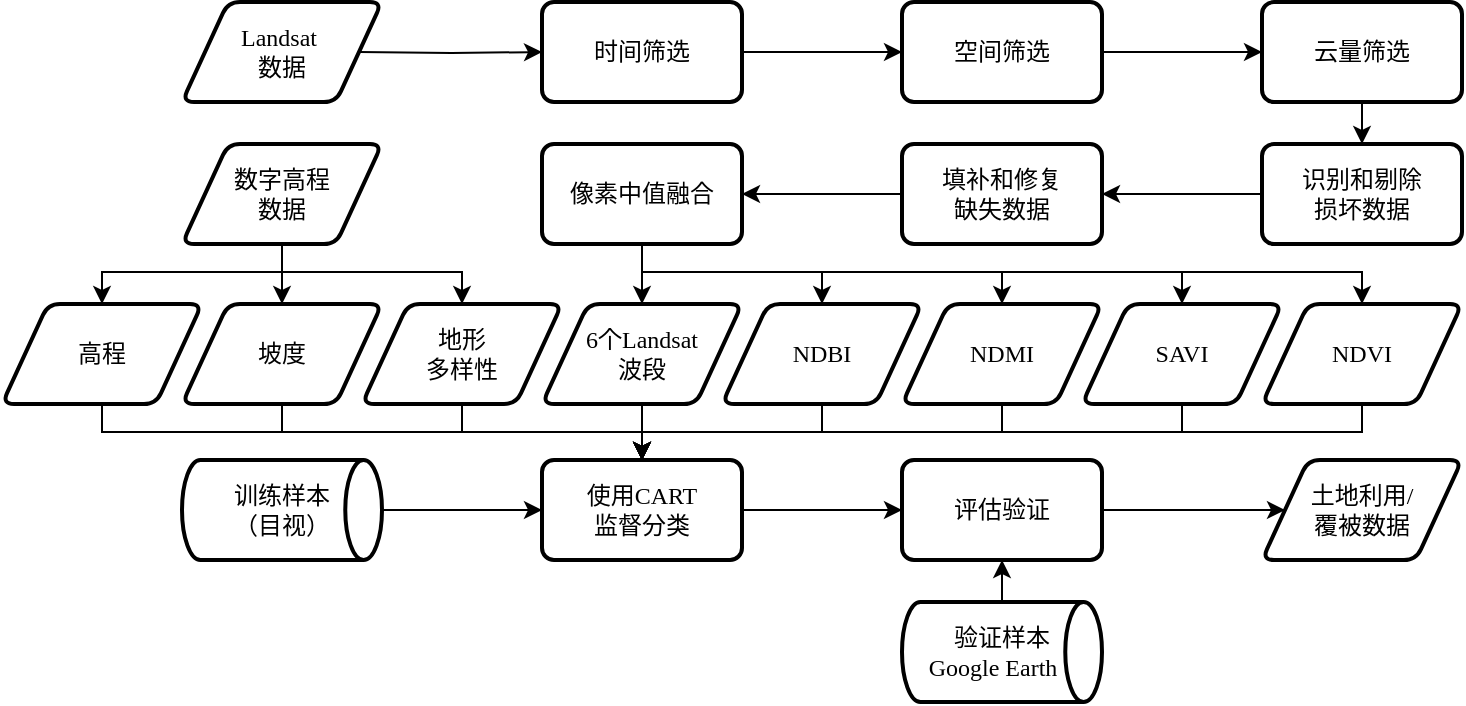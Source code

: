 <mxfile version="14.1.9" type="github">
  <diagram id="pGaFkSHWbdRfJyJO5Q44" name="第 1 页">
    <mxGraphModel dx="1422" dy="794" grid="1" gridSize="10" guides="1" tooltips="1" connect="1" arrows="1" fold="1" page="1" pageScale="1" pageWidth="827" pageHeight="1169" math="0" shadow="0">
      <root>
        <mxCell id="0" />
        <mxCell id="1" parent="0" />
        <mxCell id="_yA68OuDmy-Ng3YbG56l-4" value="" style="edgeStyle=orthogonalEdgeStyle;rounded=0;orthogonalLoop=1;jettySize=auto;html=1;fontFamily=Times New Roman;fontSize=12;" parent="1" target="_yA68OuDmy-Ng3YbG56l-3" edge="1">
          <mxGeometry relative="1" as="geometry">
            <mxPoint x="198.5" y="100" as="sourcePoint" />
          </mxGeometry>
        </mxCell>
        <mxCell id="_yA68OuDmy-Ng3YbG56l-6" value="" style="edgeStyle=orthogonalEdgeStyle;rounded=0;orthogonalLoop=1;jettySize=auto;html=1;fontFamily=Times New Roman;fontSize=12;" parent="1" source="_yA68OuDmy-Ng3YbG56l-3" target="_yA68OuDmy-Ng3YbG56l-5" edge="1">
          <mxGeometry relative="1" as="geometry" />
        </mxCell>
        <mxCell id="_yA68OuDmy-Ng3YbG56l-3" value="时间筛选" style="whiteSpace=wrap;html=1;rounded=1;strokeWidth=2;arcSize=12;fontFamily=Times New Roman;fontSize=12;" parent="1" vertex="1">
          <mxGeometry x="290" y="75" width="100" height="50" as="geometry" />
        </mxCell>
        <mxCell id="_yA68OuDmy-Ng3YbG56l-8" value="" style="edgeStyle=orthogonalEdgeStyle;rounded=0;orthogonalLoop=1;jettySize=auto;html=1;fontFamily=Times New Roman;fontSize=12;" parent="1" source="_yA68OuDmy-Ng3YbG56l-5" target="_yA68OuDmy-Ng3YbG56l-7" edge="1">
          <mxGeometry relative="1" as="geometry" />
        </mxCell>
        <mxCell id="_yA68OuDmy-Ng3YbG56l-5" value="空间筛选" style="whiteSpace=wrap;html=1;rounded=1;strokeWidth=2;arcSize=12;fontFamily=Times New Roman;fontSize=12;" parent="1" vertex="1">
          <mxGeometry x="470" y="75" width="100" height="50" as="geometry" />
        </mxCell>
        <mxCell id="_yA68OuDmy-Ng3YbG56l-10" value="" style="edgeStyle=orthogonalEdgeStyle;rounded=0;orthogonalLoop=1;jettySize=auto;html=1;fontFamily=Times New Roman;fontSize=12;" parent="1" source="_yA68OuDmy-Ng3YbG56l-7" target="_yA68OuDmy-Ng3YbG56l-9" edge="1">
          <mxGeometry relative="1" as="geometry" />
        </mxCell>
        <mxCell id="_yA68OuDmy-Ng3YbG56l-7" value="云量筛选" style="whiteSpace=wrap;html=1;rounded=1;strokeWidth=2;arcSize=12;fontFamily=Times New Roman;fontSize=12;" parent="1" vertex="1">
          <mxGeometry x="650.0" y="75" width="100" height="50" as="geometry" />
        </mxCell>
        <mxCell id="5aYcWP2SZ2h7RbIayeAb-2" style="edgeStyle=orthogonalEdgeStyle;rounded=0;orthogonalLoop=1;jettySize=auto;html=1;entryX=1;entryY=0.5;entryDx=0;entryDy=0;fontFamily=Times New Roman;fontSize=12;" parent="1" source="_yA68OuDmy-Ng3YbG56l-9" target="_yA68OuDmy-Ng3YbG56l-11" edge="1">
          <mxGeometry relative="1" as="geometry" />
        </mxCell>
        <mxCell id="_yA68OuDmy-Ng3YbG56l-9" value="识别和剔除&lt;br style=&quot;font-size: 12px;&quot;&gt;损坏数据" style="whiteSpace=wrap;html=1;rounded=1;strokeWidth=2;arcSize=12;fontFamily=Times New Roman;fontSize=12;" parent="1" vertex="1">
          <mxGeometry x="650" y="146" width="100" height="50" as="geometry" />
        </mxCell>
        <mxCell id="_yA68OuDmy-Ng3YbG56l-14" value="" style="edgeStyle=orthogonalEdgeStyle;rounded=0;orthogonalLoop=1;jettySize=auto;html=1;fontFamily=Times New Roman;fontSize=12;" parent="1" source="_yA68OuDmy-Ng3YbG56l-11" target="_yA68OuDmy-Ng3YbG56l-13" edge="1">
          <mxGeometry relative="1" as="geometry" />
        </mxCell>
        <mxCell id="_yA68OuDmy-Ng3YbG56l-11" value="填补和修复&lt;br style=&quot;font-size: 12px;&quot;&gt;缺失数据" style="whiteSpace=wrap;html=1;rounded=1;strokeWidth=2;arcSize=12;fontFamily=Times New Roman;fontSize=12;" parent="1" vertex="1">
          <mxGeometry x="470" y="146" width="100" height="50" as="geometry" />
        </mxCell>
        <mxCell id="_yA68OuDmy-Ng3YbG56l-43" style="edgeStyle=orthogonalEdgeStyle;rounded=0;orthogonalLoop=1;jettySize=auto;html=1;entryX=0.5;entryY=0;entryDx=0;entryDy=0;fontFamily=Times New Roman;fontSize=12;" parent="1" source="_yA68OuDmy-Ng3YbG56l-13" target="_yA68OuDmy-Ng3YbG56l-19" edge="1">
          <mxGeometry relative="1" as="geometry" />
        </mxCell>
        <mxCell id="_yA68OuDmy-Ng3YbG56l-44" style="edgeStyle=orthogonalEdgeStyle;rounded=0;orthogonalLoop=1;jettySize=auto;html=1;entryX=0.5;entryY=0;entryDx=0;entryDy=0;fontFamily=Times New Roman;fontSize=12;" parent="1" source="_yA68OuDmy-Ng3YbG56l-13" target="_yA68OuDmy-Ng3YbG56l-20" edge="1">
          <mxGeometry relative="1" as="geometry">
            <Array as="points">
              <mxPoint x="340" y="210" />
              <mxPoint x="430" y="210" />
            </Array>
          </mxGeometry>
        </mxCell>
        <mxCell id="_yA68OuDmy-Ng3YbG56l-45" style="edgeStyle=orthogonalEdgeStyle;rounded=0;orthogonalLoop=1;jettySize=auto;html=1;entryX=0.5;entryY=0;entryDx=0;entryDy=0;fontFamily=Times New Roman;fontSize=12;" parent="1" source="_yA68OuDmy-Ng3YbG56l-13" target="_yA68OuDmy-Ng3YbG56l-21" edge="1">
          <mxGeometry relative="1" as="geometry">
            <Array as="points">
              <mxPoint x="340" y="210" />
              <mxPoint x="520" y="210" />
            </Array>
          </mxGeometry>
        </mxCell>
        <mxCell id="_yA68OuDmy-Ng3YbG56l-46" style="edgeStyle=orthogonalEdgeStyle;rounded=0;orthogonalLoop=1;jettySize=auto;html=1;entryX=0.5;entryY=0;entryDx=0;entryDy=0;fontFamily=Times New Roman;fontSize=12;" parent="1" source="_yA68OuDmy-Ng3YbG56l-13" target="_yA68OuDmy-Ng3YbG56l-22" edge="1">
          <mxGeometry relative="1" as="geometry">
            <Array as="points">
              <mxPoint x="340" y="210" />
              <mxPoint x="610" y="210" />
            </Array>
          </mxGeometry>
        </mxCell>
        <mxCell id="_yA68OuDmy-Ng3YbG56l-47" style="edgeStyle=orthogonalEdgeStyle;rounded=0;orthogonalLoop=1;jettySize=auto;html=1;entryX=0.5;entryY=0;entryDx=0;entryDy=0;fontFamily=Times New Roman;fontSize=12;" parent="1" source="_yA68OuDmy-Ng3YbG56l-13" target="_yA68OuDmy-Ng3YbG56l-23" edge="1">
          <mxGeometry relative="1" as="geometry">
            <Array as="points">
              <mxPoint x="340" y="210" />
              <mxPoint x="700" y="210" />
            </Array>
          </mxGeometry>
        </mxCell>
        <mxCell id="_yA68OuDmy-Ng3YbG56l-13" value="像素中值融合" style="whiteSpace=wrap;html=1;rounded=1;strokeWidth=2;arcSize=12;fontFamily=Times New Roman;fontSize=12;" parent="1" vertex="1">
          <mxGeometry x="290" y="146" width="100" height="50" as="geometry" />
        </mxCell>
        <mxCell id="_yA68OuDmy-Ng3YbG56l-35" style="edgeStyle=orthogonalEdgeStyle;rounded=0;orthogonalLoop=1;jettySize=auto;html=1;entryX=0.5;entryY=0;entryDx=0;entryDy=0;exitX=0.5;exitY=1;exitDx=0;exitDy=0;fontFamily=Times New Roman;fontSize=12;" parent="1" source="_yA68OuDmy-Ng3YbG56l-15" target="_yA68OuDmy-Ng3YbG56l-16" edge="1">
          <mxGeometry relative="1" as="geometry">
            <Array as="points">
              <mxPoint x="160" y="210" />
              <mxPoint x="70" y="210" />
            </Array>
          </mxGeometry>
        </mxCell>
        <mxCell id="_yA68OuDmy-Ng3YbG56l-36" style="edgeStyle=orthogonalEdgeStyle;rounded=0;orthogonalLoop=1;jettySize=auto;html=1;entryX=0.5;entryY=0;entryDx=0;entryDy=0;fontFamily=Times New Roman;fontSize=12;" parent="1" source="_yA68OuDmy-Ng3YbG56l-15" target="_yA68OuDmy-Ng3YbG56l-17" edge="1">
          <mxGeometry relative="1" as="geometry">
            <Array as="points">
              <mxPoint x="160" y="210" />
              <mxPoint x="160" y="210" />
            </Array>
          </mxGeometry>
        </mxCell>
        <mxCell id="_yA68OuDmy-Ng3YbG56l-37" style="edgeStyle=orthogonalEdgeStyle;rounded=0;orthogonalLoop=1;jettySize=auto;html=1;entryX=0.5;entryY=0;entryDx=0;entryDy=0;fontFamily=Times New Roman;fontSize=12;" parent="1" source="_yA68OuDmy-Ng3YbG56l-15" target="_yA68OuDmy-Ng3YbG56l-18" edge="1">
          <mxGeometry relative="1" as="geometry">
            <Array as="points">
              <mxPoint x="160" y="210" />
              <mxPoint x="250" y="210" />
            </Array>
          </mxGeometry>
        </mxCell>
        <mxCell id="_yA68OuDmy-Ng3YbG56l-15" value="数字高程&lt;br style=&quot;font-size: 12px;&quot;&gt;数据" style="shape=parallelogram;html=1;strokeWidth=2;perimeter=parallelogramPerimeter;whiteSpace=wrap;rounded=1;arcSize=12;size=0.23;fontFamily=Times New Roman;fontSize=12;" parent="1" vertex="1">
          <mxGeometry x="110" y="146" width="100" height="50" as="geometry" />
        </mxCell>
        <mxCell id="_yA68OuDmy-Ng3YbG56l-57" style="edgeStyle=orthogonalEdgeStyle;rounded=0;orthogonalLoop=1;jettySize=auto;html=1;entryX=0.5;entryY=0;entryDx=0;entryDy=0;fontFamily=Times New Roman;fontSize=12;" parent="1" source="_yA68OuDmy-Ng3YbG56l-16" target="_yA68OuDmy-Ng3YbG56l-25" edge="1">
          <mxGeometry relative="1" as="geometry">
            <Array as="points">
              <mxPoint x="70" y="290" />
              <mxPoint x="340" y="290" />
            </Array>
          </mxGeometry>
        </mxCell>
        <mxCell id="_yA68OuDmy-Ng3YbG56l-16" value="高程" style="shape=parallelogram;html=1;strokeWidth=2;perimeter=parallelogramPerimeter;whiteSpace=wrap;rounded=1;arcSize=12;size=0.23;fontFamily=Times New Roman;fontSize=12;" parent="1" vertex="1">
          <mxGeometry x="20" y="226" width="100" height="50" as="geometry" />
        </mxCell>
        <mxCell id="_yA68OuDmy-Ng3YbG56l-58" style="edgeStyle=orthogonalEdgeStyle;rounded=0;orthogonalLoop=1;jettySize=auto;html=1;entryX=0.5;entryY=0;entryDx=0;entryDy=0;fontFamily=Times New Roman;fontSize=12;" parent="1" source="_yA68OuDmy-Ng3YbG56l-17" target="_yA68OuDmy-Ng3YbG56l-25" edge="1">
          <mxGeometry relative="1" as="geometry">
            <Array as="points">
              <mxPoint x="160" y="290" />
              <mxPoint x="340" y="290" />
            </Array>
          </mxGeometry>
        </mxCell>
        <mxCell id="_yA68OuDmy-Ng3YbG56l-17" value="坡度" style="shape=parallelogram;html=1;strokeWidth=2;perimeter=parallelogramPerimeter;whiteSpace=wrap;rounded=1;arcSize=12;size=0.23;fontFamily=Times New Roman;fontSize=12;" parent="1" vertex="1">
          <mxGeometry x="110" y="226" width="100" height="50" as="geometry" />
        </mxCell>
        <mxCell id="_yA68OuDmy-Ng3YbG56l-59" style="edgeStyle=orthogonalEdgeStyle;rounded=0;orthogonalLoop=1;jettySize=auto;html=1;entryX=0.5;entryY=0;entryDx=0;entryDy=0;fontFamily=Times New Roman;fontSize=12;" parent="1" source="_yA68OuDmy-Ng3YbG56l-18" target="_yA68OuDmy-Ng3YbG56l-25" edge="1">
          <mxGeometry relative="1" as="geometry">
            <Array as="points">
              <mxPoint x="250" y="290" />
              <mxPoint x="340" y="290" />
            </Array>
          </mxGeometry>
        </mxCell>
        <mxCell id="_yA68OuDmy-Ng3YbG56l-18" value="地形&lt;br style=&quot;font-size: 12px;&quot;&gt;多样性" style="shape=parallelogram;html=1;strokeWidth=2;perimeter=parallelogramPerimeter;whiteSpace=wrap;rounded=1;arcSize=12;size=0.23;fontFamily=Times New Roman;fontSize=12;" parent="1" vertex="1">
          <mxGeometry x="200" y="226" width="100" height="50" as="geometry" />
        </mxCell>
        <mxCell id="_yA68OuDmy-Ng3YbG56l-61" value="" style="edgeStyle=orthogonalEdgeStyle;rounded=0;orthogonalLoop=1;jettySize=auto;html=1;fontFamily=Times New Roman;fontSize=12;" parent="1" source="_yA68OuDmy-Ng3YbG56l-19" target="_yA68OuDmy-Ng3YbG56l-25" edge="1">
          <mxGeometry relative="1" as="geometry" />
        </mxCell>
        <mxCell id="_yA68OuDmy-Ng3YbG56l-19" value="6个Landsat&lt;br style=&quot;font-size: 12px;&quot;&gt;波段" style="shape=parallelogram;html=1;strokeWidth=2;perimeter=parallelogramPerimeter;whiteSpace=wrap;rounded=1;arcSize=12;size=0.23;fontFamily=Times New Roman;fontSize=12;" parent="1" vertex="1">
          <mxGeometry x="290" y="226" width="100" height="50" as="geometry" />
        </mxCell>
        <mxCell id="_yA68OuDmy-Ng3YbG56l-62" style="edgeStyle=orthogonalEdgeStyle;rounded=0;orthogonalLoop=1;jettySize=auto;html=1;entryX=0.5;entryY=0;entryDx=0;entryDy=0;fontFamily=Times New Roman;fontSize=12;" parent="1" source="_yA68OuDmy-Ng3YbG56l-20" target="_yA68OuDmy-Ng3YbG56l-25" edge="1">
          <mxGeometry relative="1" as="geometry">
            <Array as="points">
              <mxPoint x="430" y="290" />
              <mxPoint x="340" y="290" />
            </Array>
          </mxGeometry>
        </mxCell>
        <mxCell id="_yA68OuDmy-Ng3YbG56l-20" value="NDBI" style="shape=parallelogram;html=1;strokeWidth=2;perimeter=parallelogramPerimeter;whiteSpace=wrap;rounded=1;arcSize=12;size=0.23;fontFamily=Times New Roman;fontSize=12;" parent="1" vertex="1">
          <mxGeometry x="380" y="226" width="100" height="50" as="geometry" />
        </mxCell>
        <mxCell id="_yA68OuDmy-Ng3YbG56l-63" style="edgeStyle=orthogonalEdgeStyle;rounded=0;orthogonalLoop=1;jettySize=auto;html=1;entryX=0.5;entryY=0;entryDx=0;entryDy=0;fontFamily=Times New Roman;fontSize=12;" parent="1" source="_yA68OuDmy-Ng3YbG56l-21" target="_yA68OuDmy-Ng3YbG56l-25" edge="1">
          <mxGeometry relative="1" as="geometry">
            <Array as="points">
              <mxPoint x="520" y="290" />
              <mxPoint x="340" y="290" />
            </Array>
          </mxGeometry>
        </mxCell>
        <mxCell id="_yA68OuDmy-Ng3YbG56l-21" value="NDMI" style="shape=parallelogram;html=1;strokeWidth=2;perimeter=parallelogramPerimeter;whiteSpace=wrap;rounded=1;arcSize=12;size=0.23;fontFamily=Times New Roman;fontSize=12;" parent="1" vertex="1">
          <mxGeometry x="470" y="226" width="100" height="50" as="geometry" />
        </mxCell>
        <mxCell id="_yA68OuDmy-Ng3YbG56l-64" style="edgeStyle=orthogonalEdgeStyle;rounded=0;orthogonalLoop=1;jettySize=auto;html=1;entryX=0.5;entryY=0;entryDx=0;entryDy=0;fontFamily=Times New Roman;fontSize=12;" parent="1" source="_yA68OuDmy-Ng3YbG56l-22" target="_yA68OuDmy-Ng3YbG56l-25" edge="1">
          <mxGeometry relative="1" as="geometry">
            <Array as="points">
              <mxPoint x="610" y="290" />
              <mxPoint x="340" y="290" />
            </Array>
          </mxGeometry>
        </mxCell>
        <mxCell id="_yA68OuDmy-Ng3YbG56l-22" value="SAVI" style="shape=parallelogram;html=1;strokeWidth=2;perimeter=parallelogramPerimeter;whiteSpace=wrap;rounded=1;arcSize=12;size=0.23;fontFamily=Times New Roman;fontSize=12;" parent="1" vertex="1">
          <mxGeometry x="560" y="226" width="100" height="50" as="geometry" />
        </mxCell>
        <mxCell id="_yA68OuDmy-Ng3YbG56l-65" style="edgeStyle=orthogonalEdgeStyle;rounded=0;orthogonalLoop=1;jettySize=auto;html=1;entryX=0.5;entryY=0;entryDx=0;entryDy=0;fontFamily=Times New Roman;fontSize=12;" parent="1" source="_yA68OuDmy-Ng3YbG56l-23" target="_yA68OuDmy-Ng3YbG56l-25" edge="1">
          <mxGeometry relative="1" as="geometry">
            <Array as="points">
              <mxPoint x="700" y="290" />
              <mxPoint x="340" y="290" />
            </Array>
          </mxGeometry>
        </mxCell>
        <mxCell id="_yA68OuDmy-Ng3YbG56l-23" value="NDVI" style="shape=parallelogram;html=1;strokeWidth=2;perimeter=parallelogramPerimeter;whiteSpace=wrap;rounded=1;arcSize=12;size=0.23;fontFamily=Times New Roman;fontSize=12;" parent="1" vertex="1">
          <mxGeometry x="650" y="226" width="100" height="50" as="geometry" />
        </mxCell>
        <mxCell id="_yA68OuDmy-Ng3YbG56l-27" value="" style="edgeStyle=orthogonalEdgeStyle;rounded=0;orthogonalLoop=1;jettySize=auto;html=1;fontFamily=Times New Roman;fontSize=12;" parent="1" source="_yA68OuDmy-Ng3YbG56l-24" target="_yA68OuDmy-Ng3YbG56l-25" edge="1">
          <mxGeometry relative="1" as="geometry" />
        </mxCell>
        <mxCell id="_yA68OuDmy-Ng3YbG56l-24" value="训练样本&lt;br style=&quot;font-size: 12px;&quot;&gt;（目视）" style="strokeWidth=2;html=1;shape=mxgraph.flowchart.direct_data;whiteSpace=wrap;fontFamily=Times New Roman;fontSize=12;" parent="1" vertex="1">
          <mxGeometry x="110" y="304" width="100" height="50" as="geometry" />
        </mxCell>
        <mxCell id="_yA68OuDmy-Ng3YbG56l-29" value="" style="edgeStyle=orthogonalEdgeStyle;rounded=0;orthogonalLoop=1;jettySize=auto;html=1;fontFamily=Times New Roman;fontSize=12;" parent="1" source="_yA68OuDmy-Ng3YbG56l-25" target="_yA68OuDmy-Ng3YbG56l-28" edge="1">
          <mxGeometry relative="1" as="geometry" />
        </mxCell>
        <mxCell id="_yA68OuDmy-Ng3YbG56l-25" value="使用CART&lt;br style=&quot;font-size: 12px;&quot;&gt;监督分类" style="whiteSpace=wrap;html=1;rounded=1;strokeWidth=2;arcSize=12;fontFamily=Times New Roman;fontSize=12;" parent="1" vertex="1">
          <mxGeometry x="290" y="304" width="100" height="50" as="geometry" />
        </mxCell>
        <mxCell id="_yA68OuDmy-Ng3YbG56l-48" value="" style="edgeStyle=orthogonalEdgeStyle;rounded=0;orthogonalLoop=1;jettySize=auto;html=1;fontFamily=Times New Roman;fontSize=12;" parent="1" source="_yA68OuDmy-Ng3YbG56l-26" target="_yA68OuDmy-Ng3YbG56l-28" edge="1">
          <mxGeometry relative="1" as="geometry" />
        </mxCell>
        <mxCell id="_yA68OuDmy-Ng3YbG56l-26" value="验证样本&lt;br style=&quot;font-size: 12px&quot;&gt;Google Earth&amp;nbsp; &amp;nbsp;" style="strokeWidth=2;html=1;shape=mxgraph.flowchart.direct_data;whiteSpace=wrap;fontFamily=Times New Roman;fontSize=12;" parent="1" vertex="1">
          <mxGeometry x="470" y="375" width="100" height="50" as="geometry" />
        </mxCell>
        <mxCell id="_yA68OuDmy-Ng3YbG56l-32" style="edgeStyle=orthogonalEdgeStyle;rounded=0;orthogonalLoop=1;jettySize=auto;html=1;fontFamily=Times New Roman;fontSize=12;" parent="1" source="_yA68OuDmy-Ng3YbG56l-28" target="_yA68OuDmy-Ng3YbG56l-31" edge="1">
          <mxGeometry relative="1" as="geometry" />
        </mxCell>
        <mxCell id="_yA68OuDmy-Ng3YbG56l-28" value="评估验证" style="whiteSpace=wrap;html=1;rounded=1;strokeWidth=2;arcSize=12;fontFamily=Times New Roman;fontSize=12;" parent="1" vertex="1">
          <mxGeometry x="470" y="304" width="100" height="50" as="geometry" />
        </mxCell>
        <mxCell id="_yA68OuDmy-Ng3YbG56l-31" value="土地利用/&lt;br&gt;覆被数据" style="shape=parallelogram;html=1;strokeWidth=2;perimeter=parallelogramPerimeter;whiteSpace=wrap;rounded=1;arcSize=12;size=0.23;fontFamily=Times New Roman;fontSize=12;" parent="1" vertex="1">
          <mxGeometry x="650" y="304" width="100" height="50" as="geometry" />
        </mxCell>
        <mxCell id="5aYcWP2SZ2h7RbIayeAb-1" value="Landsat&amp;nbsp;&lt;br style=&quot;font-size: 12px;&quot;&gt;数据" style="shape=parallelogram;html=1;strokeWidth=2;perimeter=parallelogramPerimeter;whiteSpace=wrap;rounded=1;arcSize=12;size=0.23;fontFamily=Times New Roman;fontSize=12;" parent="1" vertex="1">
          <mxGeometry x="110" y="75" width="100" height="50" as="geometry" />
        </mxCell>
      </root>
    </mxGraphModel>
  </diagram>
</mxfile>
